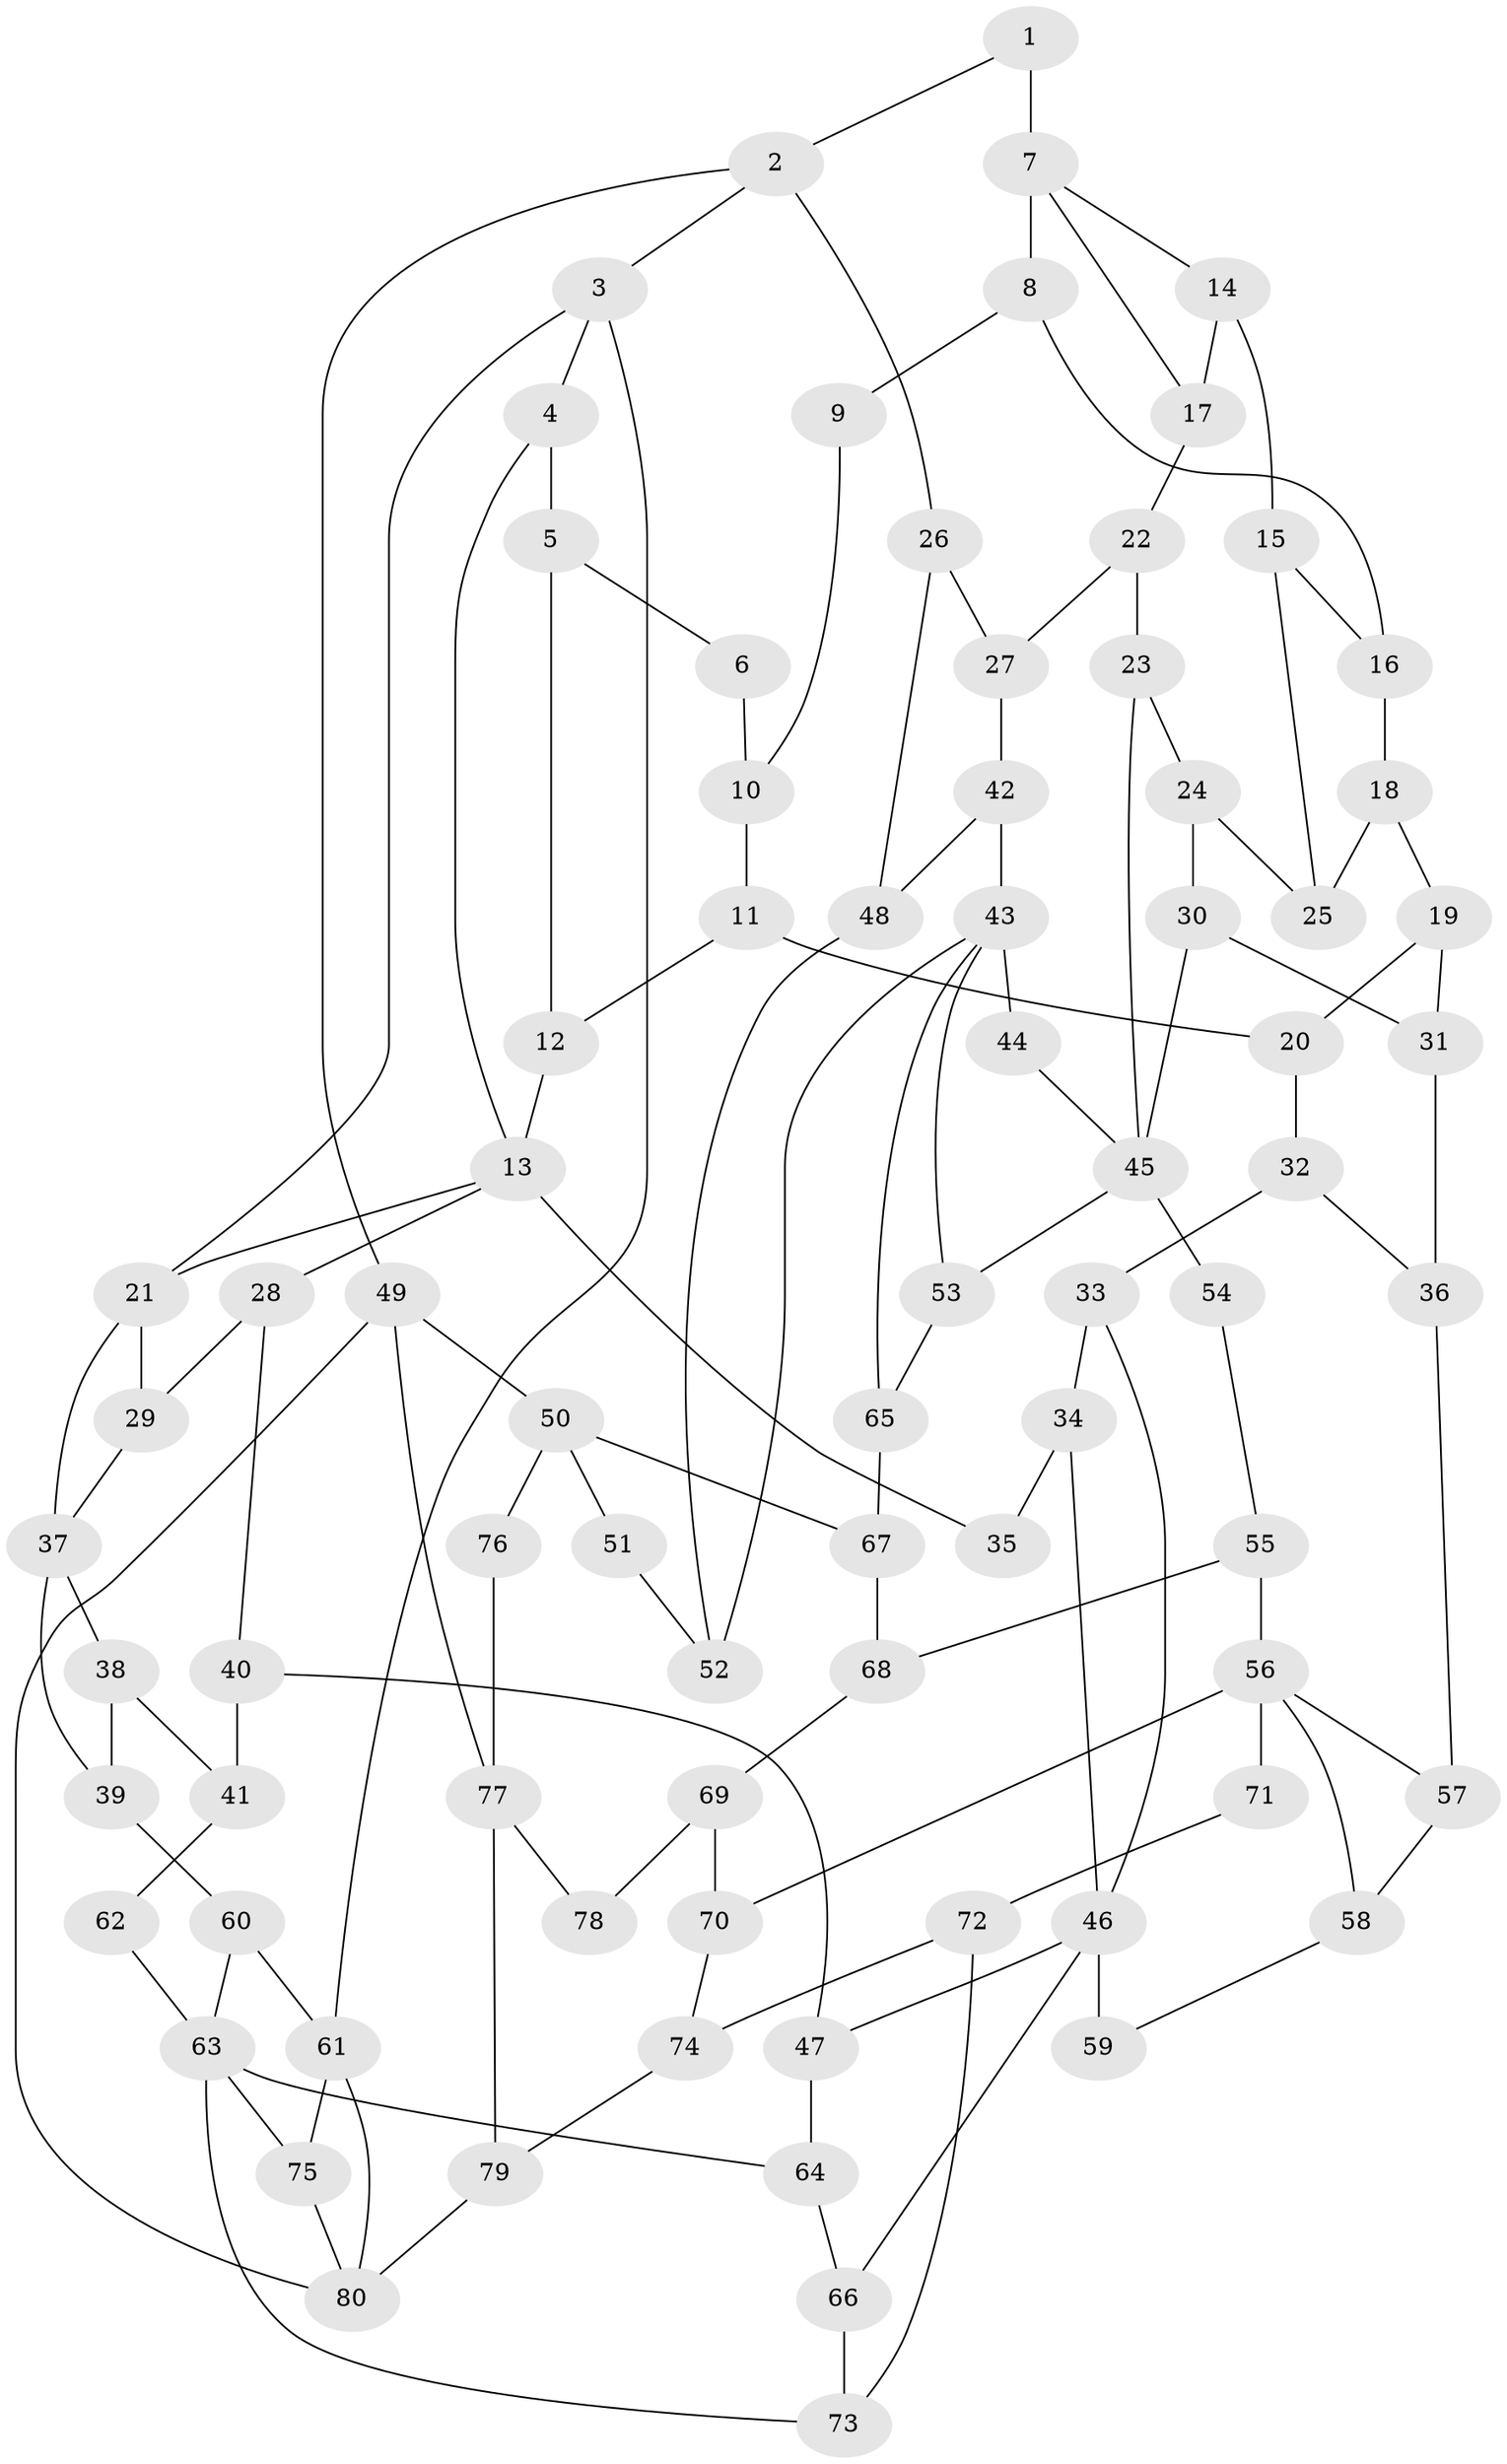 // original degree distribution, {3: 0.02654867256637168, 6: 0.23893805309734514, 5: 0.48672566371681414, 4: 0.24778761061946902}
// Generated by graph-tools (version 1.1) at 2025/54/03/04/25 22:54:16]
// undirected, 80 vertices, 125 edges
graph export_dot {
  node [color=gray90,style=filled];
  1;
  2;
  3;
  4;
  5;
  6;
  7;
  8;
  9;
  10;
  11;
  12;
  13;
  14;
  15;
  16;
  17;
  18;
  19;
  20;
  21;
  22;
  23;
  24;
  25;
  26;
  27;
  28;
  29;
  30;
  31;
  32;
  33;
  34;
  35;
  36;
  37;
  38;
  39;
  40;
  41;
  42;
  43;
  44;
  45;
  46;
  47;
  48;
  49;
  50;
  51;
  52;
  53;
  54;
  55;
  56;
  57;
  58;
  59;
  60;
  61;
  62;
  63;
  64;
  65;
  66;
  67;
  68;
  69;
  70;
  71;
  72;
  73;
  74;
  75;
  76;
  77;
  78;
  79;
  80;
  1 -- 2 [weight=1.0];
  1 -- 7 [weight=2.0];
  2 -- 3 [weight=1.0];
  2 -- 26 [weight=1.0];
  2 -- 49 [weight=1.0];
  3 -- 4 [weight=1.0];
  3 -- 21 [weight=1.0];
  3 -- 61 [weight=1.0];
  4 -- 5 [weight=1.0];
  4 -- 13 [weight=1.0];
  5 -- 6 [weight=1.0];
  5 -- 12 [weight=1.0];
  6 -- 10 [weight=1.0];
  7 -- 8 [weight=2.0];
  7 -- 14 [weight=1.0];
  7 -- 17 [weight=1.0];
  8 -- 9 [weight=2.0];
  8 -- 16 [weight=1.0];
  9 -- 10 [weight=1.0];
  10 -- 11 [weight=1.0];
  11 -- 12 [weight=1.0];
  11 -- 20 [weight=1.0];
  12 -- 13 [weight=1.0];
  13 -- 21 [weight=1.0];
  13 -- 28 [weight=1.0];
  13 -- 35 [weight=2.0];
  14 -- 15 [weight=1.0];
  14 -- 17 [weight=1.0];
  15 -- 16 [weight=1.0];
  15 -- 25 [weight=1.0];
  16 -- 18 [weight=1.0];
  17 -- 22 [weight=1.0];
  18 -- 19 [weight=1.0];
  18 -- 25 [weight=1.0];
  19 -- 20 [weight=1.0];
  19 -- 31 [weight=1.0];
  20 -- 32 [weight=1.0];
  21 -- 29 [weight=1.0];
  21 -- 37 [weight=1.0];
  22 -- 23 [weight=1.0];
  22 -- 27 [weight=1.0];
  23 -- 24 [weight=1.0];
  23 -- 45 [weight=1.0];
  24 -- 25 [weight=1.0];
  24 -- 30 [weight=1.0];
  26 -- 27 [weight=1.0];
  26 -- 48 [weight=1.0];
  27 -- 42 [weight=1.0];
  28 -- 29 [weight=1.0];
  28 -- 40 [weight=1.0];
  29 -- 37 [weight=1.0];
  30 -- 31 [weight=1.0];
  30 -- 45 [weight=1.0];
  31 -- 36 [weight=1.0];
  32 -- 33 [weight=1.0];
  32 -- 36 [weight=1.0];
  33 -- 34 [weight=1.0];
  33 -- 46 [weight=1.0];
  34 -- 35 [weight=1.0];
  34 -- 46 [weight=1.0];
  36 -- 57 [weight=1.0];
  37 -- 38 [weight=1.0];
  37 -- 39 [weight=1.0];
  38 -- 39 [weight=1.0];
  38 -- 41 [weight=1.0];
  39 -- 60 [weight=1.0];
  40 -- 41 [weight=1.0];
  40 -- 47 [weight=1.0];
  41 -- 62 [weight=1.0];
  42 -- 43 [weight=1.0];
  42 -- 48 [weight=1.0];
  43 -- 44 [weight=2.0];
  43 -- 52 [weight=1.0];
  43 -- 53 [weight=1.0];
  43 -- 65 [weight=1.0];
  44 -- 45 [weight=1.0];
  45 -- 53 [weight=1.0];
  45 -- 54 [weight=2.0];
  46 -- 47 [weight=1.0];
  46 -- 59 [weight=2.0];
  46 -- 66 [weight=1.0];
  47 -- 64 [weight=1.0];
  48 -- 52 [weight=1.0];
  49 -- 50 [weight=1.0];
  49 -- 77 [weight=1.0];
  49 -- 80 [weight=1.0];
  50 -- 51 [weight=2.0];
  50 -- 67 [weight=1.0];
  50 -- 76 [weight=2.0];
  51 -- 52 [weight=1.0];
  53 -- 65 [weight=1.0];
  54 -- 55 [weight=1.0];
  55 -- 56 [weight=1.0];
  55 -- 68 [weight=1.0];
  56 -- 57 [weight=1.0];
  56 -- 58 [weight=1.0];
  56 -- 70 [weight=1.0];
  56 -- 71 [weight=2.0];
  57 -- 58 [weight=1.0];
  58 -- 59 [weight=1.0];
  60 -- 61 [weight=1.0];
  60 -- 63 [weight=1.0];
  61 -- 75 [weight=1.0];
  61 -- 80 [weight=1.0];
  62 -- 63 [weight=2.0];
  63 -- 64 [weight=1.0];
  63 -- 73 [weight=1.0];
  63 -- 75 [weight=1.0];
  64 -- 66 [weight=1.0];
  65 -- 67 [weight=1.0];
  66 -- 73 [weight=1.0];
  67 -- 68 [weight=1.0];
  68 -- 69 [weight=1.0];
  69 -- 70 [weight=1.0];
  69 -- 78 [weight=1.0];
  70 -- 74 [weight=1.0];
  71 -- 72 [weight=1.0];
  72 -- 73 [weight=1.0];
  72 -- 74 [weight=1.0];
  74 -- 79 [weight=1.0];
  75 -- 80 [weight=1.0];
  76 -- 77 [weight=2.0];
  77 -- 78 [weight=2.0];
  77 -- 79 [weight=1.0];
  79 -- 80 [weight=1.0];
}
